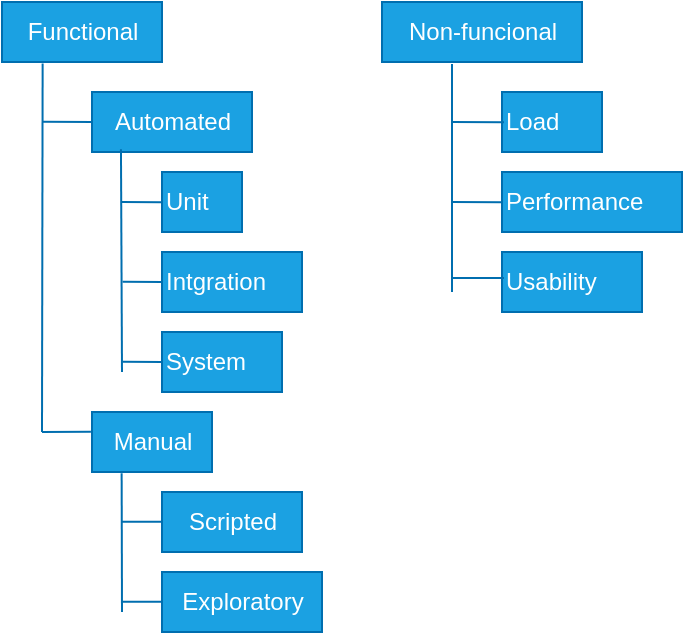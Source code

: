 <mxfile>
    <diagram id="Jn9aMzzh6jCL6lBXLRL6" name="Page-1">
        <mxGraphModel dx="605" dy="445" grid="1" gridSize="10" guides="1" tooltips="1" connect="1" arrows="1" fold="1" page="1" pageScale="1" pageWidth="850" pageHeight="1100" math="0" shadow="0">
            <root>
                <mxCell id="0"/>
                <mxCell id="1" parent="0"/>
                <mxCell id="2" value="Functional" style="text;html=1;align=center;verticalAlign=middle;resizable=0;points=[];autosize=1;strokeColor=#006EAF;fillColor=#1ba1e2;fontColor=#ffffff;" parent="1" vertex="1">
                    <mxGeometry x="120" y="95" width="80" height="30" as="geometry"/>
                </mxCell>
                <mxCell id="3" value="Automated" style="text;html=1;align=center;verticalAlign=middle;resizable=0;points=[];autosize=1;strokeColor=#006EAF;fillColor=#1ba1e2;fontColor=#ffffff;" parent="1" vertex="1">
                    <mxGeometry x="165" y="140" width="80" height="30" as="geometry"/>
                </mxCell>
                <mxCell id="4" value="Unit" style="text;html=1;align=left;verticalAlign=middle;resizable=0;points=[];autosize=1;strokeColor=#006EAF;fillColor=#1ba1e2;fontColor=#ffffff;" parent="1" vertex="1">
                    <mxGeometry x="200" y="180" width="40" height="30" as="geometry"/>
                </mxCell>
                <mxCell id="5" value="Intgration" style="text;html=1;align=left;verticalAlign=middle;resizable=0;points=[];autosize=1;strokeColor=#006EAF;fillColor=#1ba1e2;fontColor=#ffffff;" parent="1" vertex="1">
                    <mxGeometry x="200" y="220" width="70" height="30" as="geometry"/>
                </mxCell>
                <mxCell id="6" value="System" style="text;html=1;align=left;verticalAlign=middle;resizable=0;points=[];autosize=1;strokeColor=#006EAF;fillColor=#1ba1e2;fontColor=#ffffff;" parent="1" vertex="1">
                    <mxGeometry x="200" y="260" width="60" height="30" as="geometry"/>
                </mxCell>
                <mxCell id="7" value="Manual" style="text;html=1;align=center;verticalAlign=middle;resizable=0;points=[];autosize=1;strokeColor=#006EAF;fillColor=#1ba1e2;fontColor=#ffffff;" parent="1" vertex="1">
                    <mxGeometry x="165" y="300" width="60" height="30" as="geometry"/>
                </mxCell>
                <mxCell id="8" value="Scripted" style="text;html=1;align=center;verticalAlign=middle;resizable=0;points=[];autosize=1;strokeColor=#006EAF;fillColor=#1ba1e2;fontColor=#ffffff;" parent="1" vertex="1">
                    <mxGeometry x="200" y="340" width="70" height="30" as="geometry"/>
                </mxCell>
                <mxCell id="9" value="Exploratory" style="text;html=1;align=center;verticalAlign=middle;resizable=0;points=[];autosize=1;strokeColor=#006EAF;fillColor=#1ba1e2;fontColor=#ffffff;" parent="1" vertex="1">
                    <mxGeometry x="200" y="380" width="80" height="30" as="geometry"/>
                </mxCell>
                <mxCell id="10" value="Non-funcional" style="text;html=1;align=center;verticalAlign=middle;resizable=0;points=[];autosize=1;strokeColor=#006EAF;fillColor=#1ba1e2;fontColor=#ffffff;" parent="1" vertex="1">
                    <mxGeometry x="310" y="95" width="100" height="30" as="geometry"/>
                </mxCell>
                <mxCell id="11" value="Load" style="text;html=1;align=left;verticalAlign=middle;resizable=0;points=[];autosize=1;strokeColor=#006EAF;fillColor=#1ba1e2;fontColor=#ffffff;" parent="1" vertex="1">
                    <mxGeometry x="370" y="140" width="50" height="30" as="geometry"/>
                </mxCell>
                <mxCell id="12" value="Performance" style="text;html=1;align=left;verticalAlign=middle;resizable=0;points=[];autosize=1;strokeColor=#006EAF;fillColor=#1ba1e2;fontColor=#ffffff;" parent="1" vertex="1">
                    <mxGeometry x="370" y="180" width="90" height="30" as="geometry"/>
                </mxCell>
                <mxCell id="13" value="Usability" style="text;html=1;align=left;verticalAlign=middle;resizable=0;points=[];autosize=1;strokeColor=#006EAF;fillColor=#1ba1e2;fontColor=#ffffff;" parent="1" vertex="1">
                    <mxGeometry x="370" y="220" width="70" height="30" as="geometry"/>
                </mxCell>
                <mxCell id="14" value="" style="endArrow=none;html=1;entryX=0.35;entryY=1.033;entryDx=0;entryDy=0;entryPerimeter=0;fontColor=#7e82f1;fillColor=#1ba1e2;strokeColor=#006EAF;" parent="1" target="10" edge="1">
                    <mxGeometry width="50" height="50" relative="1" as="geometry">
                        <mxPoint x="345" y="240" as="sourcePoint"/>
                        <mxPoint x="375" y="370" as="targetPoint"/>
                    </mxGeometry>
                </mxCell>
                <mxCell id="15" value="" style="endArrow=none;html=1;entryX=0.014;entryY=0.433;entryDx=0;entryDy=0;entryPerimeter=0;fontColor=#7e82f1;fillColor=#1ba1e2;strokeColor=#006EAF;" parent="1" target="13" edge="1">
                    <mxGeometry width="50" height="50" relative="1" as="geometry">
                        <mxPoint x="345" y="233" as="sourcePoint"/>
                        <mxPoint x="375" y="370" as="targetPoint"/>
                    </mxGeometry>
                </mxCell>
                <mxCell id="16" value="" style="endArrow=none;html=1;entryX=0.002;entryY=0.504;entryDx=0;entryDy=0;entryPerimeter=0;fontColor=#7e82f1;fillColor=#1ba1e2;strokeColor=#006EAF;" parent="1" target="12" edge="1">
                    <mxGeometry width="50" height="50" relative="1" as="geometry">
                        <mxPoint x="345" y="195" as="sourcePoint"/>
                        <mxPoint x="372.99" y="194.86" as="targetPoint"/>
                    </mxGeometry>
                </mxCell>
                <mxCell id="17" value="" style="endArrow=none;html=1;entryX=0.02;entryY=0.504;entryDx=0;entryDy=0;entryPerimeter=0;fontColor=#7e82f1;fillColor=#1ba1e2;strokeColor=#006EAF;" parent="1" target="11" edge="1">
                    <mxGeometry width="50" height="50" relative="1" as="geometry">
                        <mxPoint x="345" y="155" as="sourcePoint"/>
                        <mxPoint x="370" y="154.86" as="targetPoint"/>
                    </mxGeometry>
                </mxCell>
                <mxCell id="18" value="" style="endArrow=none;html=1;entryX=0.254;entryY=1.025;entryDx=0;entryDy=0;entryPerimeter=0;fontColor=#7e82f1;fillColor=#1ba1e2;strokeColor=#006EAF;" parent="1" target="2" edge="1">
                    <mxGeometry width="50" height="50" relative="1" as="geometry">
                        <mxPoint x="140" y="310" as="sourcePoint"/>
                        <mxPoint x="270" y="230" as="targetPoint"/>
                    </mxGeometry>
                </mxCell>
                <mxCell id="19" value="" style="endArrow=none;html=1;entryX=0.003;entryY=0.501;entryDx=0;entryDy=0;entryPerimeter=0;fontColor=#7e82f1;fillColor=#1ba1e2;strokeColor=#006EAF;" parent="1" target="3" edge="1">
                    <mxGeometry width="50" height="50" relative="1" as="geometry">
                        <mxPoint x="140" y="154.89" as="sourcePoint"/>
                        <mxPoint x="166" y="155.01" as="targetPoint"/>
                    </mxGeometry>
                </mxCell>
                <mxCell id="21" value="" style="endArrow=none;html=1;fontColor=#7e82f1;fillColor=#1ba1e2;strokeColor=#006EAF;entryX=-0.009;entryY=0.331;entryDx=0;entryDy=0;entryPerimeter=0;" parent="1" edge="1" target="7">
                    <mxGeometry width="50" height="50" relative="1" as="geometry">
                        <mxPoint x="140" y="310" as="sourcePoint"/>
                        <mxPoint x="166" y="310" as="targetPoint"/>
                    </mxGeometry>
                </mxCell>
                <mxCell id="22" value="" style="endArrow=none;html=1;entryX=0.181;entryY=0.956;entryDx=0;entryDy=0;entryPerimeter=0;fontColor=#7e82f1;fillColor=#1ba1e2;strokeColor=#006EAF;" parent="1" target="3" edge="1">
                    <mxGeometry width="50" height="50" relative="1" as="geometry">
                        <mxPoint x="180" y="280" as="sourcePoint"/>
                        <mxPoint x="210" y="180" as="targetPoint"/>
                    </mxGeometry>
                </mxCell>
                <mxCell id="23" value="" style="endArrow=none;html=1;entryX=-0.007;entryY=0.504;entryDx=0;entryDy=0;entryPerimeter=0;fontColor=#7e82f1;fillColor=#1ba1e2;strokeColor=#006EAF;" parent="1" target="4" edge="1">
                    <mxGeometry width="50" height="50" relative="1" as="geometry">
                        <mxPoint x="180" y="195" as="sourcePoint"/>
                        <mxPoint x="210" y="180" as="targetPoint"/>
                    </mxGeometry>
                </mxCell>
                <mxCell id="24" value="" style="endArrow=none;html=1;entryX=-0.007;entryY=0.504;entryDx=0;entryDy=0;entryPerimeter=0;fontColor=#7e82f1;fillColor=#1ba1e2;strokeColor=#006EAF;" parent="1" edge="1">
                    <mxGeometry width="50" height="50" relative="1" as="geometry">
                        <mxPoint x="180.28" y="234.88" as="sourcePoint"/>
                        <mxPoint x="200.0" y="235.0" as="targetPoint"/>
                    </mxGeometry>
                </mxCell>
                <mxCell id="25" value="" style="endArrow=none;html=1;entryX=-0.007;entryY=0.504;entryDx=0;entryDy=0;entryPerimeter=0;fontColor=#7e82f1;fillColor=#1ba1e2;strokeColor=#006EAF;" parent="1" edge="1">
                    <mxGeometry width="50" height="50" relative="1" as="geometry">
                        <mxPoint x="180.28" y="274.88" as="sourcePoint"/>
                        <mxPoint x="200.0" y="275.0" as="targetPoint"/>
                    </mxGeometry>
                </mxCell>
                <mxCell id="26" value="" style="endArrow=none;html=1;entryX=0.247;entryY=1.02;entryDx=0;entryDy=0;entryPerimeter=0;fontColor=#7e82f1;fillColor=#1ba1e2;strokeColor=#006EAF;" parent="1" target="7" edge="1">
                    <mxGeometry width="50" height="50" relative="1" as="geometry">
                        <mxPoint x="180" y="400" as="sourcePoint"/>
                        <mxPoint x="190" y="320" as="targetPoint"/>
                    </mxGeometry>
                </mxCell>
                <mxCell id="27" value="" style="endArrow=none;html=1;fontColor=#7e82f1;fillColor=#1ba1e2;strokeColor=#006EAF;" parent="1" edge="1">
                    <mxGeometry width="50" height="50" relative="1" as="geometry">
                        <mxPoint x="180" y="354.88" as="sourcePoint"/>
                        <mxPoint x="200" y="354.88" as="targetPoint"/>
                    </mxGeometry>
                </mxCell>
                <mxCell id="28" value="" style="endArrow=none;html=1;fontColor=#7e82f1;fillColor=#1ba1e2;strokeColor=#006EAF;" parent="1" edge="1">
                    <mxGeometry width="50" height="50" relative="1" as="geometry">
                        <mxPoint x="180" y="394.88" as="sourcePoint"/>
                        <mxPoint x="200" y="394.88" as="targetPoint"/>
                    </mxGeometry>
                </mxCell>
            </root>
        </mxGraphModel>
    </diagram>
</mxfile>